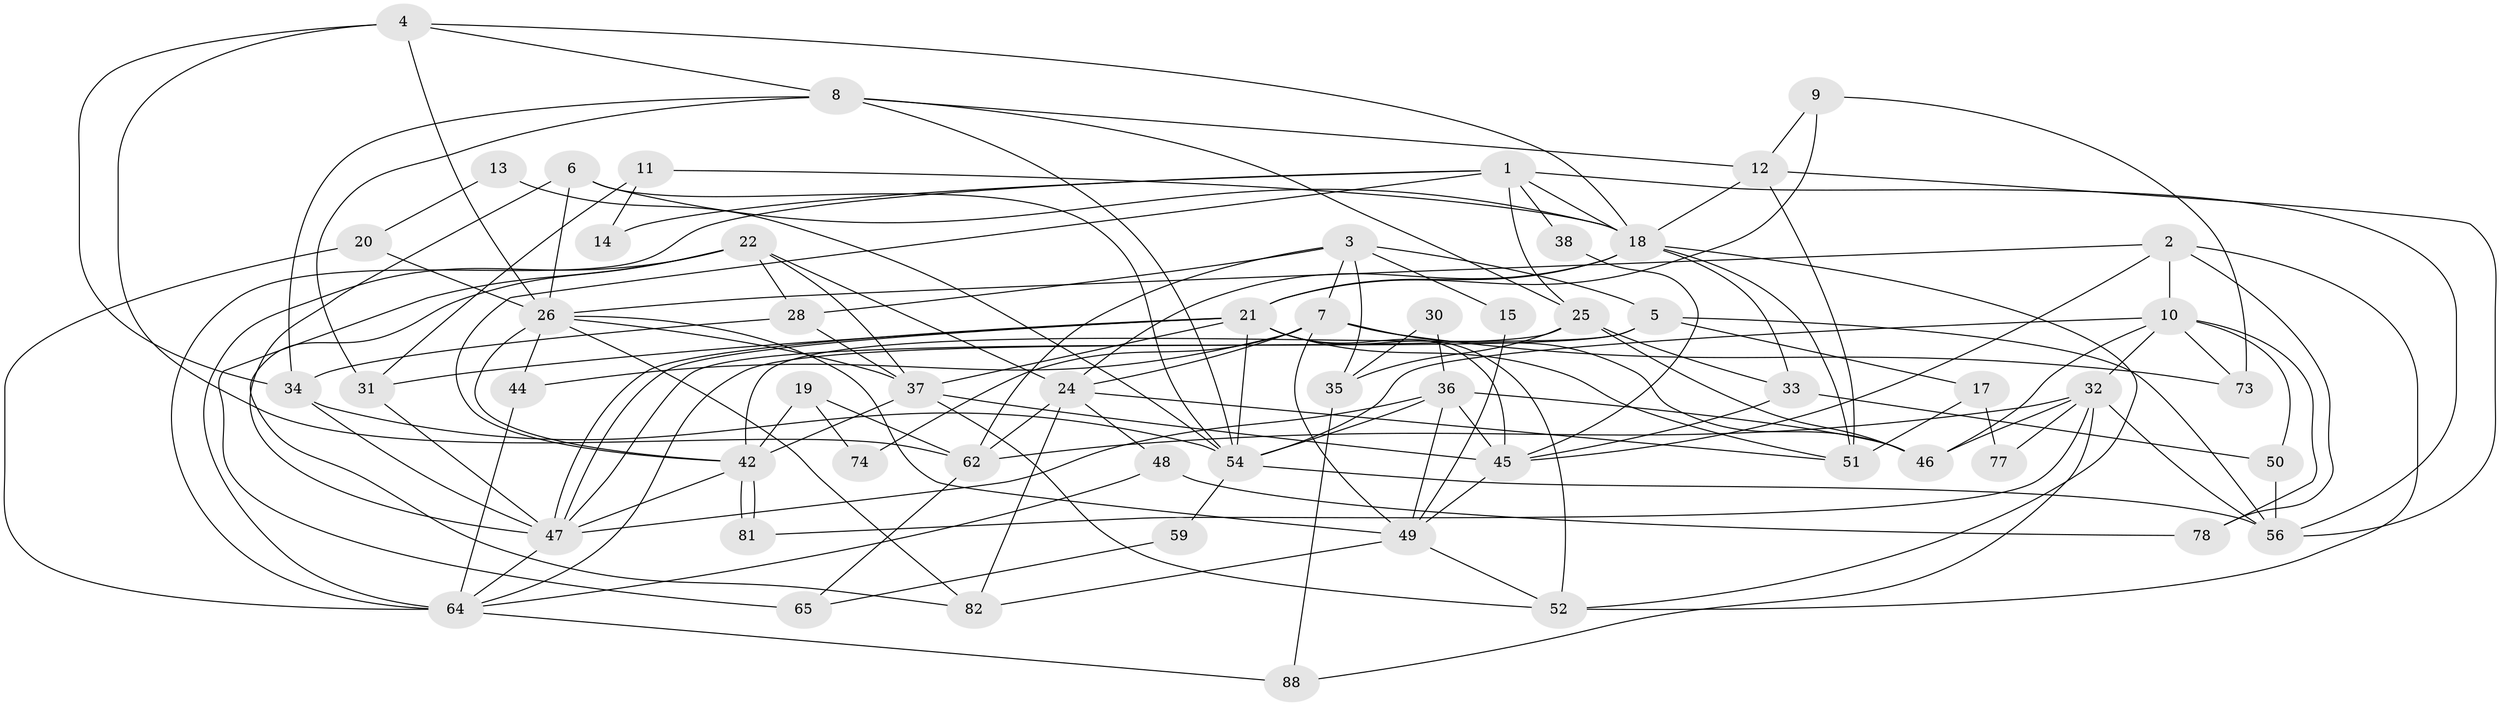 // Generated by graph-tools (version 1.1) at 2025/23/03/03/25 07:23:58]
// undirected, 57 vertices, 140 edges
graph export_dot {
graph [start="1"]
  node [color=gray90,style=filled];
  1 [super="+16"];
  2 [super="+75"];
  3 [super="+55"];
  4 [super="+80"];
  5;
  6;
  7 [super="+23"];
  8 [super="+57"];
  9;
  10 [super="+27"];
  11;
  12 [super="+86"];
  13;
  14;
  15;
  17;
  18 [super="+83"];
  19;
  20;
  21 [super="+87"];
  22 [super="+85"];
  24 [super="+58"];
  25 [super="+39"];
  26 [super="+29"];
  28 [super="+40"];
  30;
  31 [super="+72"];
  32 [super="+41"];
  33 [super="+61"];
  34 [super="+53"];
  35 [super="+43"];
  36 [super="+66"];
  37 [super="+68"];
  38;
  42;
  44;
  45 [super="+60"];
  46 [super="+84"];
  47 [super="+63"];
  48;
  49 [super="+70"];
  50;
  51 [super="+71"];
  52;
  54 [super="+79"];
  56 [super="+69"];
  59;
  62 [super="+76"];
  64 [super="+67"];
  65;
  73;
  74;
  77;
  78;
  81;
  82;
  88;
  1 -- 14;
  1 -- 38;
  1 -- 64;
  1 -- 56;
  1 -- 25;
  1 -- 42;
  1 -- 18;
  2 -- 26;
  2 -- 52;
  2 -- 10;
  2 -- 45;
  2 -- 78;
  3 -- 28;
  3 -- 15;
  3 -- 35;
  3 -- 5;
  3 -- 62;
  3 -- 7;
  4 -- 26;
  4 -- 8;
  4 -- 18;
  4 -- 62;
  4 -- 34;
  5 -- 42;
  5 -- 17;
  5 -- 64;
  5 -- 56;
  6 -- 26;
  6 -- 47;
  6 -- 18;
  6 -- 54;
  7 -- 24;
  7 -- 74;
  7 -- 73;
  7 -- 44;
  7 -- 46;
  7 -- 49;
  8 -- 25;
  8 -- 31;
  8 -- 12;
  8 -- 54;
  8 -- 34;
  9 -- 12;
  9 -- 73;
  9 -- 21;
  10 -- 32;
  10 -- 73;
  10 -- 78;
  10 -- 50;
  10 -- 54;
  10 -- 46;
  11 -- 14;
  11 -- 31;
  11 -- 18;
  12 -- 51;
  12 -- 18;
  12 -- 56;
  13 -- 20;
  13 -- 54;
  15 -- 49;
  17 -- 51;
  17 -- 77;
  18 -- 33;
  18 -- 51 [weight=2];
  18 -- 52;
  18 -- 21;
  18 -- 24;
  19 -- 42;
  19 -- 74;
  19 -- 62;
  20 -- 64;
  20 -- 26;
  21 -- 47;
  21 -- 47;
  21 -- 52;
  21 -- 37;
  21 -- 54;
  21 -- 51;
  21 -- 31;
  21 -- 45;
  22 -- 82;
  22 -- 24;
  22 -- 64;
  22 -- 65;
  22 -- 37;
  22 -- 28;
  24 -- 51;
  24 -- 82;
  24 -- 48;
  24 -- 62;
  25 -- 47;
  25 -- 46;
  25 -- 35;
  25 -- 33;
  26 -- 42;
  26 -- 44;
  26 -- 82;
  26 -- 49;
  26 -- 37;
  28 -- 37;
  28 -- 34;
  30 -- 35;
  30 -- 36;
  31 -- 47;
  32 -- 88;
  32 -- 62;
  32 -- 81;
  32 -- 56;
  32 -- 77;
  32 -- 46;
  33 -- 50;
  33 -- 45;
  34 -- 47 [weight=2];
  34 -- 54;
  35 -- 88;
  36 -- 54;
  36 -- 45;
  36 -- 46;
  36 -- 49;
  36 -- 47;
  37 -- 42;
  37 -- 52;
  37 -- 45;
  38 -- 45;
  42 -- 81;
  42 -- 81;
  42 -- 47;
  44 -- 64;
  45 -- 49;
  47 -- 64;
  48 -- 78;
  48 -- 64;
  49 -- 82;
  49 -- 52;
  50 -- 56;
  54 -- 59;
  54 -- 56;
  59 -- 65;
  62 -- 65;
  64 -- 88;
}
